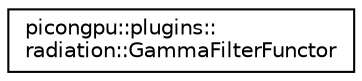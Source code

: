 digraph "Graphical Class Hierarchy"
{
 // LATEX_PDF_SIZE
  edge [fontname="Helvetica",fontsize="10",labelfontname="Helvetica",labelfontsize="10"];
  node [fontname="Helvetica",fontsize="10",shape=record];
  rankdir="LR";
  Node0 [label="picongpu::plugins::\lradiation::GammaFilterFunctor",height=0.2,width=0.4,color="black", fillcolor="white", style="filled",URL="$structpicongpu_1_1plugins_1_1radiation_1_1_gamma_filter_functor.html",tooltip="select particles for radiation example of a filter for the relativistic Lorentz factor gamma"];
}
